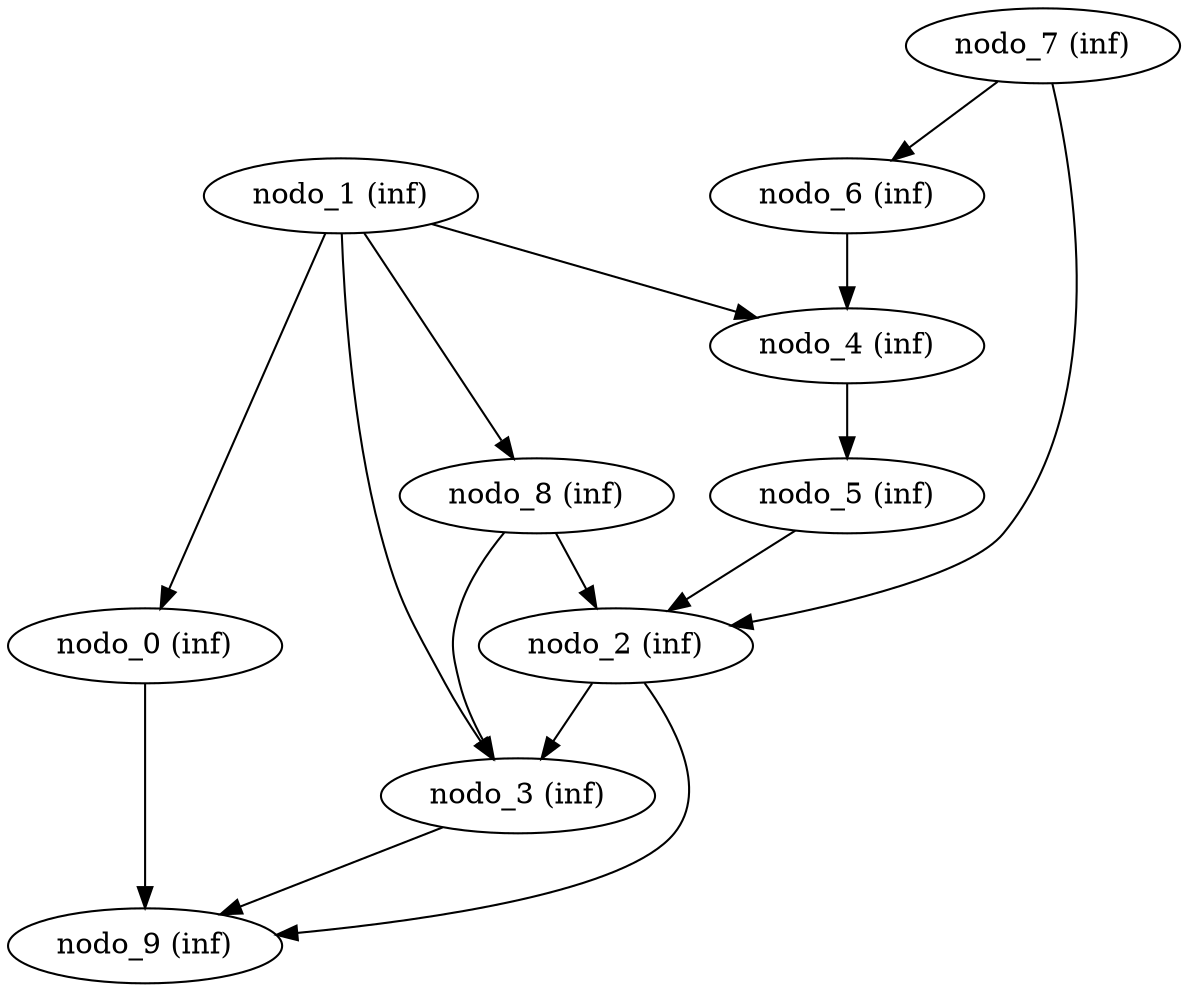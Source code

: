 digraph Erdos_Renyi_nodes_10_edges_20 {
"nodo_0 (inf)";
"nodo_1 (inf)";
"nodo_2 (inf)";
"nodo_3 (inf)";
"nodo_4 (inf)";
"nodo_5 (inf)";
"nodo_6 (inf)";
"nodo_7 (inf)";
"nodo_8 (inf)";
"nodo_9 (inf)";
"nodo_1 (inf)" -> "nodo_4 (inf)" [weight=9];
"nodo_0 (inf)" -> "nodo_9 (inf)" [weight=24];
"nodo_4 (inf)" -> "nodo_5 (inf)" [weight=17];
"nodo_8 (inf)" -> "nodo_3 (inf)" [weight=2];
"nodo_7 (inf)" -> "nodo_6 (inf)" [weight=9];
"nodo_1 (inf)" -> "nodo_3 (inf)" [weight=18];
"nodo_3 (inf)" -> "nodo_9 (inf)" [weight=2];
"nodo_7 (inf)" -> "nodo_2 (inf)" [weight=12];
"nodo_5 (inf)" -> "nodo_2 (inf)" [weight=16];
"nodo_6 (inf)" -> "nodo_4 (inf)" [weight=19];
"nodo_1 (inf)" -> "nodo_0 (inf)" [weight=24];
"nodo_1 (inf)" -> "nodo_8 (inf)" [weight=6];
"nodo_2 (inf)" -> "nodo_9 (inf)" [weight=2];
"nodo_2 (inf)" -> "nodo_3 (inf)" [weight=26];
"nodo_8 (inf)" -> "nodo_2 (inf)" [weight=19];
}